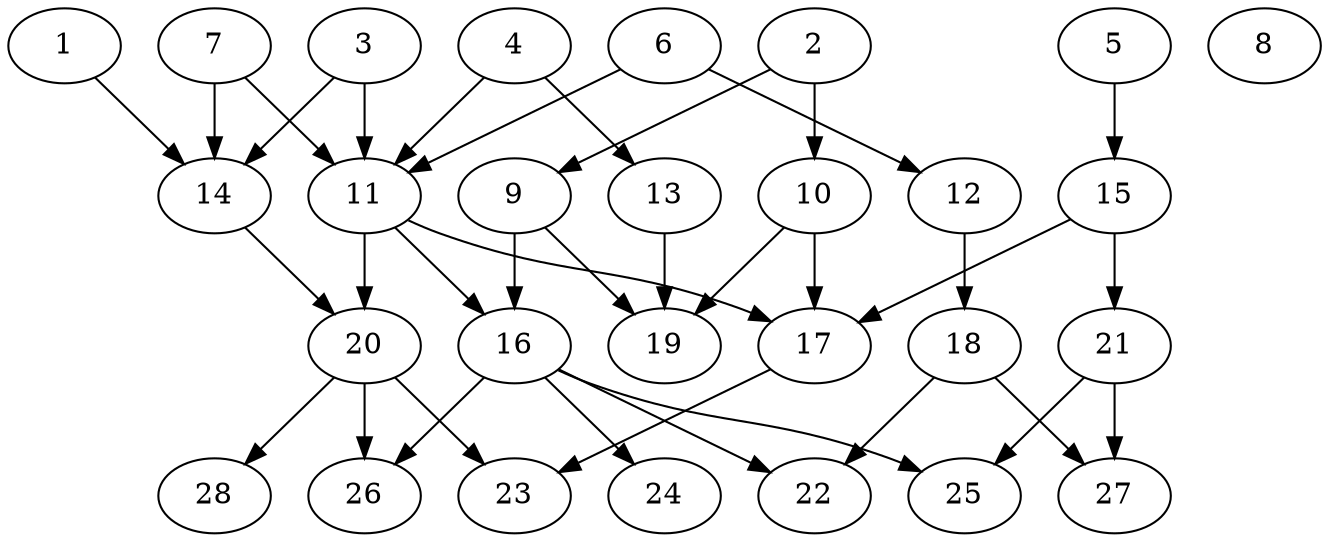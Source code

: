 // DAG (tier=2-normal, mode=data, n=28, ccr=0.419, fat=0.582, density=0.484, regular=0.417, jump=0.183, mindata=2097152, maxdata=16777216)
// DAG automatically generated by daggen at Sun Aug 24 16:33:34 2025
// /home/ermia/Project/Environments/daggen/bin/daggen --dot --ccr 0.419 --fat 0.582 --regular 0.417 --density 0.484 --jump 0.183 --mindata 2097152 --maxdata 16777216 -n 28 
digraph G {
  1 [size="136894241114838704", alpha="0.17", expect_size="68447120557419352"]
  1 -> 14 [size ="2200962735276032"]
  2 [size="13722504769388412928", alpha="0.11", expect_size="6861252384694206464"]
  2 -> 9 [size ="45854178148352"]
  2 -> 10 [size ="45854178148352"]
  3 [size="3690967826166198566912", alpha="0.09", expect_size="1845483913083099283456"]
  3 -> 11 [size ="1910660359258112"]
  3 -> 14 [size ="1910660359258112"]
  4 [size="12476836642553856000", alpha="0.14", expect_size="6238418321276928000"]
  4 -> 11 [size ="43035446476800"]
  4 -> 13 [size ="43035446476800"]
  5 [size="46917445517397184", alpha="0.08", expect_size="23458722758698592"]
  5 -> 15 [size ="1782730899587072"]
  6 [size="1067522743089924480", alpha="0.00", expect_size="533761371544962240"]
  6 -> 11 [size ="1451020341215232"]
  6 -> 12 [size ="1451020341215232"]
  7 [size="5896256022561576960", alpha="0.15", expect_size="2948128011280788480"]
  7 -> 11 [size ="1959071519342592"]
  7 -> 14 [size ="1959071519342592"]
  8 [size="77718354794551568", alpha="0.14", expect_size="38859177397275784"]
  9 [size="3786715364724812288", alpha="0.19", expect_size="1893357682362406144"]
  9 -> 16 [size ="1910407165902848"]
  9 -> 19 [size ="1910407165902848"]
  10 [size="6235251901013184", alpha="0.01", expect_size="3117625950506592"]
  10 -> 17 [size ="129231749120000"]
  10 -> 19 [size ="129231749120000"]
  11 [size="640246610429852544", alpha="0.10", expect_size="320123305214926272"]
  11 -> 16 [size ="658651027079168"]
  11 -> 17 [size ="658651027079168"]
  11 -> 20 [size ="658651027079168"]
  12 [size="103602692040221184", alpha="0.02", expect_size="51801346020110592"]
  12 -> 18 [size ="208793468141568"]
  13 [size="460088205202063097856", alpha="0.03", expect_size="230044102601031548928"]
  13 -> 19 [size ="476779294752768"]
  14 [size="9389942507267946", alpha="0.08", expect_size="4694971253633973"]
  14 -> 20 [size ="686744332664832"]
  15 [size="3109620667377288", alpha="0.16", expect_size="1554810333688644"]
  15 -> 17 [size ="87788670156800"]
  15 -> 21 [size ="87788670156800"]
  16 [size="27191465245956380", alpha="0.07", expect_size="13595732622978190"]
  16 -> 22 [size ="569013507719168"]
  16 -> 24 [size ="569013507719168"]
  16 -> 25 [size ="569013507719168"]
  16 -> 26 [size ="569013507719168"]
  17 [size="167566519861477920", alpha="0.09", expect_size="83783259930738960"]
  17 -> 23 [size ="351480401887232"]
  18 [size="2356833908855106699264", alpha="0.05", expect_size="1178416954427553349632"]
  18 -> 22 [size ="1416802470985728"]
  18 -> 27 [size ="1416802470985728"]
  19 [size="10523039242387456000", alpha="0.04", expect_size="5261519621193728000"]
  20 [size="103771602266916320", alpha="0.08", expect_size="51885801133458160"]
  20 -> 23 [size ="41528852480000"]
  20 -> 26 [size ="41528852480000"]
  20 -> 28 [size ="41528852480000"]
  21 [size="218288998399868928000", alpha="0.15", expect_size="109144499199934464000"]
  21 -> 25 [size ="290031088435200"]
  21 -> 27 [size ="290031088435200"]
  22 [size="83607328553854160", alpha="0.19", expect_size="41803664276927080"]
  23 [size="156620105342366253056", alpha="0.13", expect_size="78310052671183126528"]
  24 [size="20231798621202284544", alpha="0.07", expect_size="10115899310601142272"]
  25 [size="250859459490135146496", alpha="0.01", expect_size="125429729745067573248"]
  26 [size="1383093972813444", alpha="0.01", expect_size="691546986406722"]
  27 [size="96258616261291536", alpha="0.05", expect_size="48129308130645768"]
  28 [size="77611428762712400", alpha="0.04", expect_size="38805714381356200"]
}